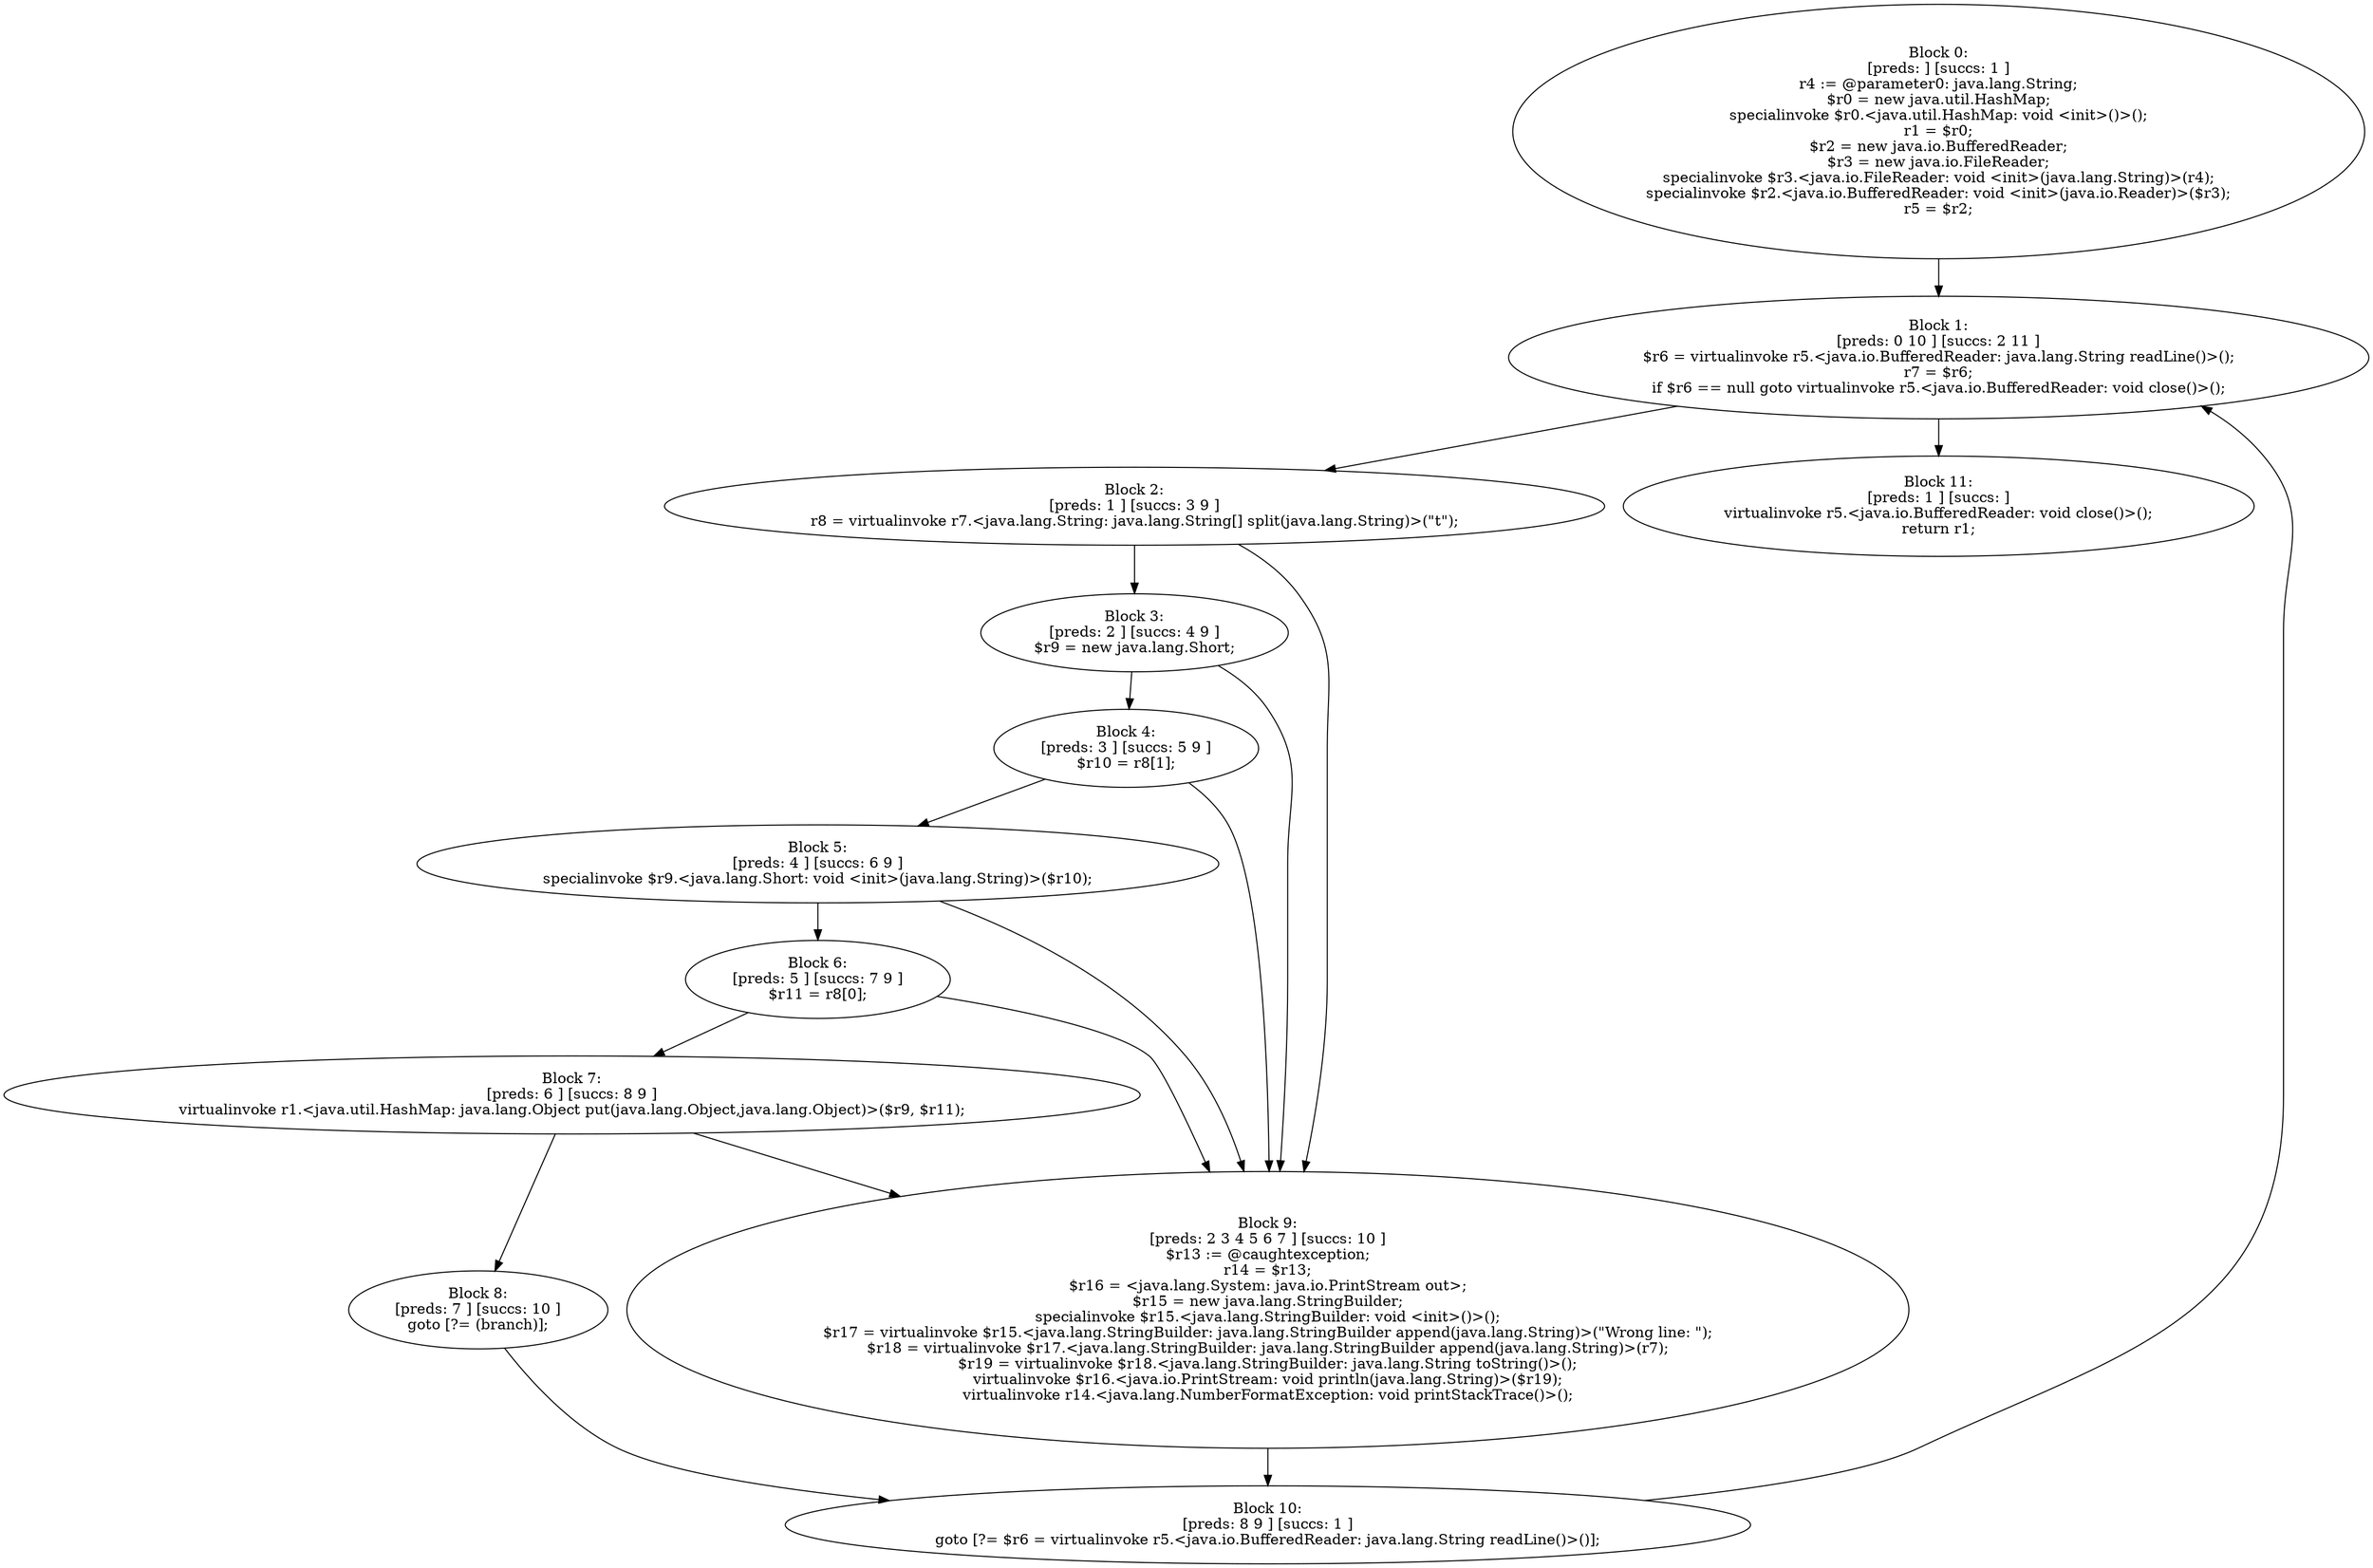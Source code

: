 digraph "unitGraph" {
    "Block 0:
[preds: ] [succs: 1 ]
r4 := @parameter0: java.lang.String;
$r0 = new java.util.HashMap;
specialinvoke $r0.<java.util.HashMap: void <init>()>();
r1 = $r0;
$r2 = new java.io.BufferedReader;
$r3 = new java.io.FileReader;
specialinvoke $r3.<java.io.FileReader: void <init>(java.lang.String)>(r4);
specialinvoke $r2.<java.io.BufferedReader: void <init>(java.io.Reader)>($r3);
r5 = $r2;
"
    "Block 1:
[preds: 0 10 ] [succs: 2 11 ]
$r6 = virtualinvoke r5.<java.io.BufferedReader: java.lang.String readLine()>();
r7 = $r6;
if $r6 == null goto virtualinvoke r5.<java.io.BufferedReader: void close()>();
"
    "Block 2:
[preds: 1 ] [succs: 3 9 ]
r8 = virtualinvoke r7.<java.lang.String: java.lang.String[] split(java.lang.String)>(\"\t\");
"
    "Block 3:
[preds: 2 ] [succs: 4 9 ]
$r9 = new java.lang.Short;
"
    "Block 4:
[preds: 3 ] [succs: 5 9 ]
$r10 = r8[1];
"
    "Block 5:
[preds: 4 ] [succs: 6 9 ]
specialinvoke $r9.<java.lang.Short: void <init>(java.lang.String)>($r10);
"
    "Block 6:
[preds: 5 ] [succs: 7 9 ]
$r11 = r8[0];
"
    "Block 7:
[preds: 6 ] [succs: 8 9 ]
virtualinvoke r1.<java.util.HashMap: java.lang.Object put(java.lang.Object,java.lang.Object)>($r9, $r11);
"
    "Block 8:
[preds: 7 ] [succs: 10 ]
goto [?= (branch)];
"
    "Block 9:
[preds: 2 3 4 5 6 7 ] [succs: 10 ]
$r13 := @caughtexception;
r14 = $r13;
$r16 = <java.lang.System: java.io.PrintStream out>;
$r15 = new java.lang.StringBuilder;
specialinvoke $r15.<java.lang.StringBuilder: void <init>()>();
$r17 = virtualinvoke $r15.<java.lang.StringBuilder: java.lang.StringBuilder append(java.lang.String)>(\"Wrong line: \");
$r18 = virtualinvoke $r17.<java.lang.StringBuilder: java.lang.StringBuilder append(java.lang.String)>(r7);
$r19 = virtualinvoke $r18.<java.lang.StringBuilder: java.lang.String toString()>();
virtualinvoke $r16.<java.io.PrintStream: void println(java.lang.String)>($r19);
virtualinvoke r14.<java.lang.NumberFormatException: void printStackTrace()>();
"
    "Block 10:
[preds: 8 9 ] [succs: 1 ]
goto [?= $r6 = virtualinvoke r5.<java.io.BufferedReader: java.lang.String readLine()>()];
"
    "Block 11:
[preds: 1 ] [succs: ]
virtualinvoke r5.<java.io.BufferedReader: void close()>();
return r1;
"
    "Block 0:
[preds: ] [succs: 1 ]
r4 := @parameter0: java.lang.String;
$r0 = new java.util.HashMap;
specialinvoke $r0.<java.util.HashMap: void <init>()>();
r1 = $r0;
$r2 = new java.io.BufferedReader;
$r3 = new java.io.FileReader;
specialinvoke $r3.<java.io.FileReader: void <init>(java.lang.String)>(r4);
specialinvoke $r2.<java.io.BufferedReader: void <init>(java.io.Reader)>($r3);
r5 = $r2;
"->"Block 1:
[preds: 0 10 ] [succs: 2 11 ]
$r6 = virtualinvoke r5.<java.io.BufferedReader: java.lang.String readLine()>();
r7 = $r6;
if $r6 == null goto virtualinvoke r5.<java.io.BufferedReader: void close()>();
";
    "Block 1:
[preds: 0 10 ] [succs: 2 11 ]
$r6 = virtualinvoke r5.<java.io.BufferedReader: java.lang.String readLine()>();
r7 = $r6;
if $r6 == null goto virtualinvoke r5.<java.io.BufferedReader: void close()>();
"->"Block 2:
[preds: 1 ] [succs: 3 9 ]
r8 = virtualinvoke r7.<java.lang.String: java.lang.String[] split(java.lang.String)>(\"\t\");
";
    "Block 1:
[preds: 0 10 ] [succs: 2 11 ]
$r6 = virtualinvoke r5.<java.io.BufferedReader: java.lang.String readLine()>();
r7 = $r6;
if $r6 == null goto virtualinvoke r5.<java.io.BufferedReader: void close()>();
"->"Block 11:
[preds: 1 ] [succs: ]
virtualinvoke r5.<java.io.BufferedReader: void close()>();
return r1;
";
    "Block 2:
[preds: 1 ] [succs: 3 9 ]
r8 = virtualinvoke r7.<java.lang.String: java.lang.String[] split(java.lang.String)>(\"\t\");
"->"Block 3:
[preds: 2 ] [succs: 4 9 ]
$r9 = new java.lang.Short;
";
    "Block 2:
[preds: 1 ] [succs: 3 9 ]
r8 = virtualinvoke r7.<java.lang.String: java.lang.String[] split(java.lang.String)>(\"\t\");
"->"Block 9:
[preds: 2 3 4 5 6 7 ] [succs: 10 ]
$r13 := @caughtexception;
r14 = $r13;
$r16 = <java.lang.System: java.io.PrintStream out>;
$r15 = new java.lang.StringBuilder;
specialinvoke $r15.<java.lang.StringBuilder: void <init>()>();
$r17 = virtualinvoke $r15.<java.lang.StringBuilder: java.lang.StringBuilder append(java.lang.String)>(\"Wrong line: \");
$r18 = virtualinvoke $r17.<java.lang.StringBuilder: java.lang.StringBuilder append(java.lang.String)>(r7);
$r19 = virtualinvoke $r18.<java.lang.StringBuilder: java.lang.String toString()>();
virtualinvoke $r16.<java.io.PrintStream: void println(java.lang.String)>($r19);
virtualinvoke r14.<java.lang.NumberFormatException: void printStackTrace()>();
";
    "Block 3:
[preds: 2 ] [succs: 4 9 ]
$r9 = new java.lang.Short;
"->"Block 4:
[preds: 3 ] [succs: 5 9 ]
$r10 = r8[1];
";
    "Block 3:
[preds: 2 ] [succs: 4 9 ]
$r9 = new java.lang.Short;
"->"Block 9:
[preds: 2 3 4 5 6 7 ] [succs: 10 ]
$r13 := @caughtexception;
r14 = $r13;
$r16 = <java.lang.System: java.io.PrintStream out>;
$r15 = new java.lang.StringBuilder;
specialinvoke $r15.<java.lang.StringBuilder: void <init>()>();
$r17 = virtualinvoke $r15.<java.lang.StringBuilder: java.lang.StringBuilder append(java.lang.String)>(\"Wrong line: \");
$r18 = virtualinvoke $r17.<java.lang.StringBuilder: java.lang.StringBuilder append(java.lang.String)>(r7);
$r19 = virtualinvoke $r18.<java.lang.StringBuilder: java.lang.String toString()>();
virtualinvoke $r16.<java.io.PrintStream: void println(java.lang.String)>($r19);
virtualinvoke r14.<java.lang.NumberFormatException: void printStackTrace()>();
";
    "Block 4:
[preds: 3 ] [succs: 5 9 ]
$r10 = r8[1];
"->"Block 5:
[preds: 4 ] [succs: 6 9 ]
specialinvoke $r9.<java.lang.Short: void <init>(java.lang.String)>($r10);
";
    "Block 4:
[preds: 3 ] [succs: 5 9 ]
$r10 = r8[1];
"->"Block 9:
[preds: 2 3 4 5 6 7 ] [succs: 10 ]
$r13 := @caughtexception;
r14 = $r13;
$r16 = <java.lang.System: java.io.PrintStream out>;
$r15 = new java.lang.StringBuilder;
specialinvoke $r15.<java.lang.StringBuilder: void <init>()>();
$r17 = virtualinvoke $r15.<java.lang.StringBuilder: java.lang.StringBuilder append(java.lang.String)>(\"Wrong line: \");
$r18 = virtualinvoke $r17.<java.lang.StringBuilder: java.lang.StringBuilder append(java.lang.String)>(r7);
$r19 = virtualinvoke $r18.<java.lang.StringBuilder: java.lang.String toString()>();
virtualinvoke $r16.<java.io.PrintStream: void println(java.lang.String)>($r19);
virtualinvoke r14.<java.lang.NumberFormatException: void printStackTrace()>();
";
    "Block 5:
[preds: 4 ] [succs: 6 9 ]
specialinvoke $r9.<java.lang.Short: void <init>(java.lang.String)>($r10);
"->"Block 6:
[preds: 5 ] [succs: 7 9 ]
$r11 = r8[0];
";
    "Block 5:
[preds: 4 ] [succs: 6 9 ]
specialinvoke $r9.<java.lang.Short: void <init>(java.lang.String)>($r10);
"->"Block 9:
[preds: 2 3 4 5 6 7 ] [succs: 10 ]
$r13 := @caughtexception;
r14 = $r13;
$r16 = <java.lang.System: java.io.PrintStream out>;
$r15 = new java.lang.StringBuilder;
specialinvoke $r15.<java.lang.StringBuilder: void <init>()>();
$r17 = virtualinvoke $r15.<java.lang.StringBuilder: java.lang.StringBuilder append(java.lang.String)>(\"Wrong line: \");
$r18 = virtualinvoke $r17.<java.lang.StringBuilder: java.lang.StringBuilder append(java.lang.String)>(r7);
$r19 = virtualinvoke $r18.<java.lang.StringBuilder: java.lang.String toString()>();
virtualinvoke $r16.<java.io.PrintStream: void println(java.lang.String)>($r19);
virtualinvoke r14.<java.lang.NumberFormatException: void printStackTrace()>();
";
    "Block 6:
[preds: 5 ] [succs: 7 9 ]
$r11 = r8[0];
"->"Block 7:
[preds: 6 ] [succs: 8 9 ]
virtualinvoke r1.<java.util.HashMap: java.lang.Object put(java.lang.Object,java.lang.Object)>($r9, $r11);
";
    "Block 6:
[preds: 5 ] [succs: 7 9 ]
$r11 = r8[0];
"->"Block 9:
[preds: 2 3 4 5 6 7 ] [succs: 10 ]
$r13 := @caughtexception;
r14 = $r13;
$r16 = <java.lang.System: java.io.PrintStream out>;
$r15 = new java.lang.StringBuilder;
specialinvoke $r15.<java.lang.StringBuilder: void <init>()>();
$r17 = virtualinvoke $r15.<java.lang.StringBuilder: java.lang.StringBuilder append(java.lang.String)>(\"Wrong line: \");
$r18 = virtualinvoke $r17.<java.lang.StringBuilder: java.lang.StringBuilder append(java.lang.String)>(r7);
$r19 = virtualinvoke $r18.<java.lang.StringBuilder: java.lang.String toString()>();
virtualinvoke $r16.<java.io.PrintStream: void println(java.lang.String)>($r19);
virtualinvoke r14.<java.lang.NumberFormatException: void printStackTrace()>();
";
    "Block 7:
[preds: 6 ] [succs: 8 9 ]
virtualinvoke r1.<java.util.HashMap: java.lang.Object put(java.lang.Object,java.lang.Object)>($r9, $r11);
"->"Block 8:
[preds: 7 ] [succs: 10 ]
goto [?= (branch)];
";
    "Block 7:
[preds: 6 ] [succs: 8 9 ]
virtualinvoke r1.<java.util.HashMap: java.lang.Object put(java.lang.Object,java.lang.Object)>($r9, $r11);
"->"Block 9:
[preds: 2 3 4 5 6 7 ] [succs: 10 ]
$r13 := @caughtexception;
r14 = $r13;
$r16 = <java.lang.System: java.io.PrintStream out>;
$r15 = new java.lang.StringBuilder;
specialinvoke $r15.<java.lang.StringBuilder: void <init>()>();
$r17 = virtualinvoke $r15.<java.lang.StringBuilder: java.lang.StringBuilder append(java.lang.String)>(\"Wrong line: \");
$r18 = virtualinvoke $r17.<java.lang.StringBuilder: java.lang.StringBuilder append(java.lang.String)>(r7);
$r19 = virtualinvoke $r18.<java.lang.StringBuilder: java.lang.String toString()>();
virtualinvoke $r16.<java.io.PrintStream: void println(java.lang.String)>($r19);
virtualinvoke r14.<java.lang.NumberFormatException: void printStackTrace()>();
";
    "Block 8:
[preds: 7 ] [succs: 10 ]
goto [?= (branch)];
"->"Block 10:
[preds: 8 9 ] [succs: 1 ]
goto [?= $r6 = virtualinvoke r5.<java.io.BufferedReader: java.lang.String readLine()>()];
";
    "Block 9:
[preds: 2 3 4 5 6 7 ] [succs: 10 ]
$r13 := @caughtexception;
r14 = $r13;
$r16 = <java.lang.System: java.io.PrintStream out>;
$r15 = new java.lang.StringBuilder;
specialinvoke $r15.<java.lang.StringBuilder: void <init>()>();
$r17 = virtualinvoke $r15.<java.lang.StringBuilder: java.lang.StringBuilder append(java.lang.String)>(\"Wrong line: \");
$r18 = virtualinvoke $r17.<java.lang.StringBuilder: java.lang.StringBuilder append(java.lang.String)>(r7);
$r19 = virtualinvoke $r18.<java.lang.StringBuilder: java.lang.String toString()>();
virtualinvoke $r16.<java.io.PrintStream: void println(java.lang.String)>($r19);
virtualinvoke r14.<java.lang.NumberFormatException: void printStackTrace()>();
"->"Block 10:
[preds: 8 9 ] [succs: 1 ]
goto [?= $r6 = virtualinvoke r5.<java.io.BufferedReader: java.lang.String readLine()>()];
";
    "Block 10:
[preds: 8 9 ] [succs: 1 ]
goto [?= $r6 = virtualinvoke r5.<java.io.BufferedReader: java.lang.String readLine()>()];
"->"Block 1:
[preds: 0 10 ] [succs: 2 11 ]
$r6 = virtualinvoke r5.<java.io.BufferedReader: java.lang.String readLine()>();
r7 = $r6;
if $r6 == null goto virtualinvoke r5.<java.io.BufferedReader: void close()>();
";
}
